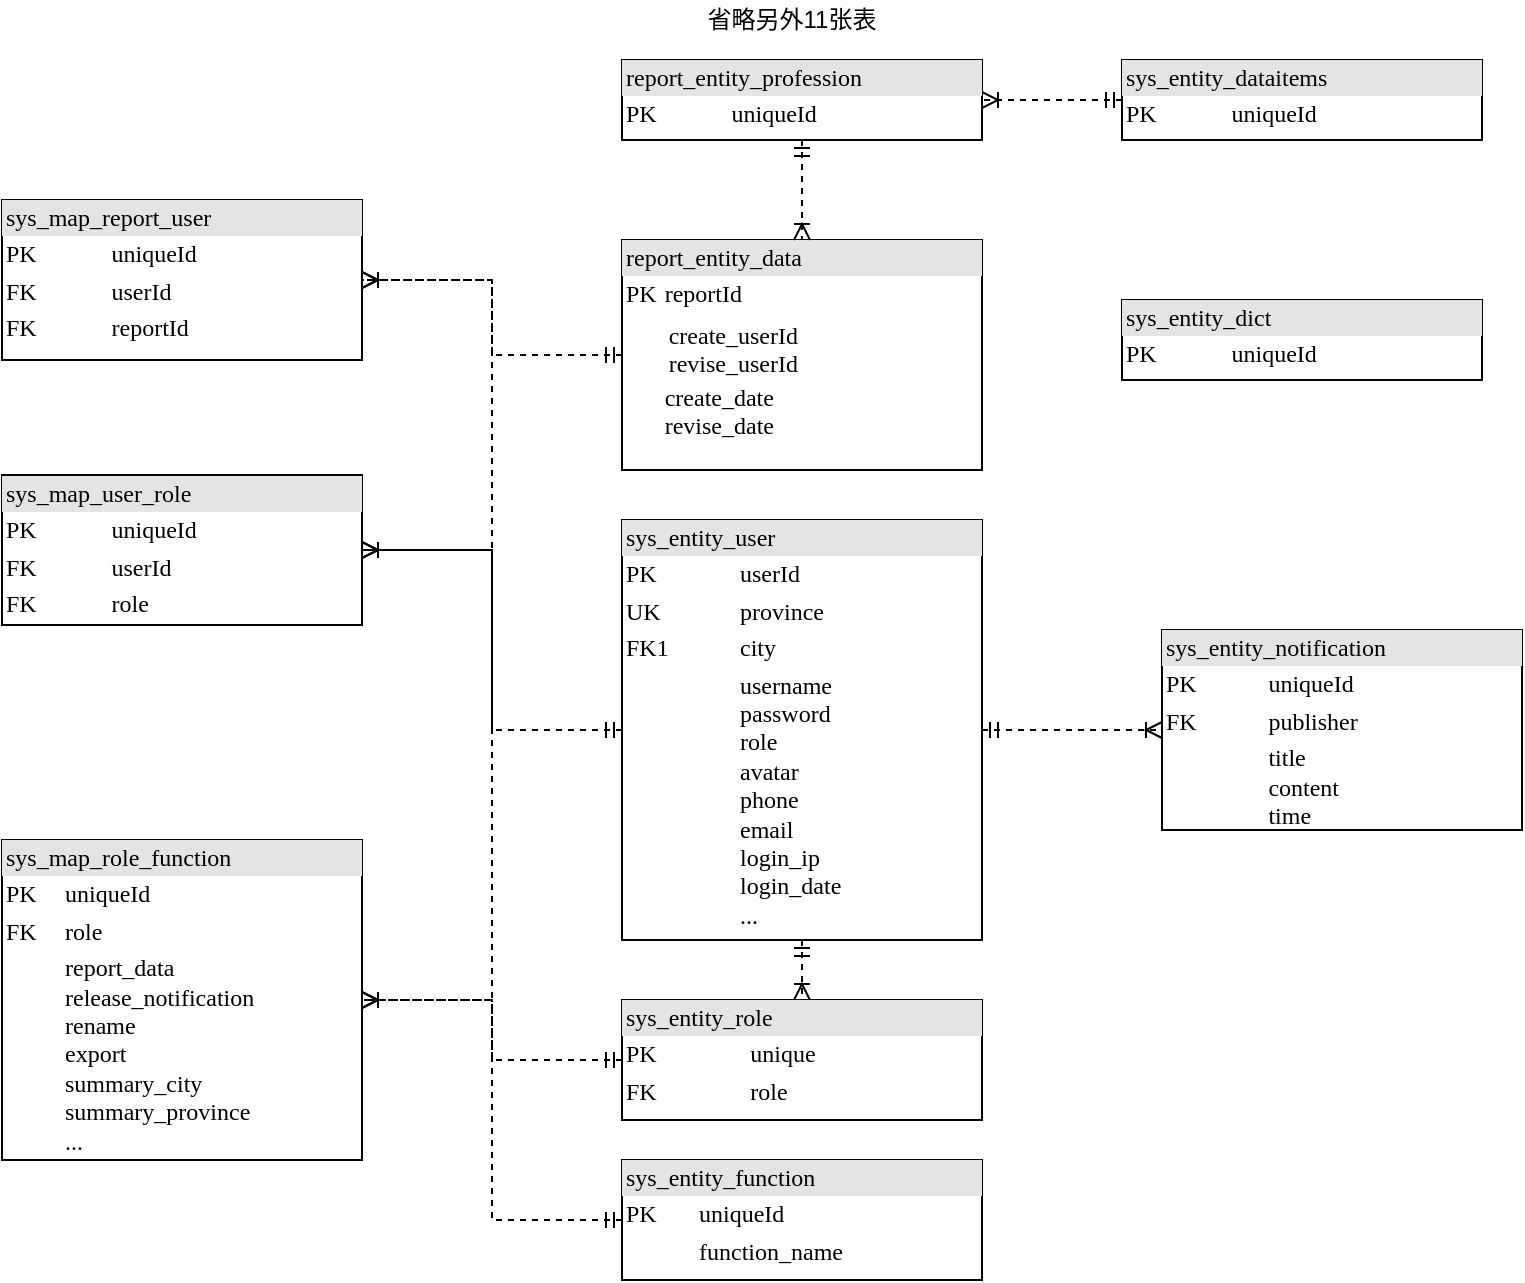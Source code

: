 <mxfile version="13.7.9" type="device"><diagram name="Page-1" id="2ca16b54-16f6-2749-3443-fa8db7711227"><mxGraphModel dx="1577" dy="1162" grid="0" gridSize="10" guides="1" tooltips="1" connect="1" arrows="1" fold="1" page="1" pageScale="1" pageWidth="1100" pageHeight="850" background="#ffffff" math="0" shadow="0"><root><mxCell id="0"/><mxCell id="1" parent="0"/><mxCell id="2ed32ef02a7f4228-17" style="edgeStyle=orthogonalEdgeStyle;html=1;labelBackgroundColor=none;startArrow=ERmandOne;endArrow=ERoneToMany;fontFamily=Verdana;fontSize=12;align=left;dashed=1;" parent="1" source="2ed32ef02a7f4228-8" target="67UUgz_txt7vEMECumbO-1" edge="1"><mxGeometry relative="1" as="geometry"><mxPoint x="550" y="680" as="targetPoint"/></mxGeometry></mxCell><mxCell id="67UUgz_txt7vEMECumbO-5" style="edgeStyle=orthogonalEdgeStyle;rounded=0;orthogonalLoop=1;jettySize=auto;html=1;exitX=0;exitY=0.5;exitDx=0;exitDy=0;startArrow=ERmandOne;startFill=0;endArrow=ERoneToMany;endFill=0;dashed=1;" edge="1" parent="1" source="2ed32ef02a7f4228-8" target="67UUgz_txt7vEMECumbO-3"><mxGeometry relative="1" as="geometry"/></mxCell><mxCell id="67UUgz_txt7vEMECumbO-28" style="edgeStyle=orthogonalEdgeStyle;rounded=0;orthogonalLoop=1;jettySize=auto;html=1;exitX=0;exitY=0.5;exitDx=0;exitDy=0;entryX=1;entryY=0.5;entryDx=0;entryDy=0;dashed=1;startArrow=ERmandOne;startFill=0;endArrow=ERoneToMany;endFill=0;" edge="1" parent="1" source="2ed32ef02a7f4228-8" target="67UUgz_txt7vEMECumbO-11"><mxGeometry relative="1" as="geometry"/></mxCell><mxCell id="67UUgz_txt7vEMECumbO-31" style="edgeStyle=orthogonalEdgeStyle;rounded=0;orthogonalLoop=1;jettySize=auto;html=1;exitX=1;exitY=0.5;exitDx=0;exitDy=0;dashed=1;startArrow=ERmandOne;startFill=0;endArrow=ERoneToMany;endFill=0;" edge="1" parent="1" source="2ed32ef02a7f4228-8" target="67UUgz_txt7vEMECumbO-15"><mxGeometry relative="1" as="geometry"/></mxCell><mxCell id="2ed32ef02a7f4228-8" value="&lt;div style=&quot;box-sizing: border-box ; width: 100% ; background: #e4e4e4 ; padding: 2px&quot;&gt;sys_entity_user&lt;/div&gt;&lt;table style=&quot;width: 100% ; font-size: 1em&quot; cellpadding=&quot;2&quot; cellspacing=&quot;0&quot;&gt;&lt;tbody&gt;&lt;tr&gt;&lt;td&gt;PK&lt;br&gt;&lt;/td&gt;&lt;td&gt;userId&lt;br&gt;&lt;/td&gt;&lt;/tr&gt;&lt;tr&gt;&lt;td&gt;UK&lt;/td&gt;&lt;td&gt;province&lt;/td&gt;&lt;/tr&gt;&lt;tr&gt;&lt;td&gt;FK1&lt;/td&gt;&lt;td&gt;city&lt;/td&gt;&lt;/tr&gt;&lt;tr&gt;&lt;td&gt;&lt;/td&gt;&lt;td&gt;username&lt;br&gt;password&lt;br&gt;role&lt;br&gt;avatar&lt;br&gt;phone&lt;br&gt;email&lt;br&gt;login_ip&lt;br&gt;login_date&lt;br&gt;...&lt;br&gt;&lt;br&gt;&lt;/td&gt;&lt;/tr&gt;&lt;/tbody&gt;&lt;/table&gt;" style="verticalAlign=top;align=left;overflow=fill;html=1;rounded=0;shadow=0;comic=0;labelBackgroundColor=none;strokeWidth=1;fontFamily=Verdana;fontSize=12" parent="1" vertex="1"><mxGeometry x="460" y="280" width="180" height="210" as="geometry"/></mxCell><mxCell id="67UUgz_txt7vEMECumbO-7" style="edgeStyle=orthogonalEdgeStyle;rounded=0;orthogonalLoop=1;jettySize=auto;html=1;exitX=0;exitY=0.5;exitDx=0;exitDy=0;entryX=1;entryY=0.5;entryDx=0;entryDy=0;dashed=1;startArrow=ERmandOne;startFill=0;endArrow=ERoneToMany;endFill=0;" edge="1" parent="1" source="67UUgz_txt7vEMECumbO-1" target="67UUgz_txt7vEMECumbO-6"><mxGeometry relative="1" as="geometry"/></mxCell><mxCell id="67UUgz_txt7vEMECumbO-27" style="edgeStyle=orthogonalEdgeStyle;rounded=0;orthogonalLoop=1;jettySize=auto;html=1;exitX=0;exitY=0.5;exitDx=0;exitDy=0;entryX=1;entryY=0.5;entryDx=0;entryDy=0;dashed=1;startArrow=ERmandOne;startFill=0;endArrow=ERoneToMany;endFill=0;" edge="1" parent="1" source="67UUgz_txt7vEMECumbO-1" target="67UUgz_txt7vEMECumbO-3"><mxGeometry relative="1" as="geometry"/></mxCell><mxCell id="67UUgz_txt7vEMECumbO-1" value="&lt;div style=&quot;box-sizing: border-box ; width: 100% ; background: #e4e4e4 ; padding: 2px&quot;&gt;sys_entity_role&lt;/div&gt;&lt;table style=&quot;width: 100% ; font-size: 1em&quot; cellpadding=&quot;2&quot; cellspacing=&quot;0&quot;&gt;&lt;tbody&gt;&lt;tr&gt;&lt;td&gt;PK&lt;br&gt;&lt;/td&gt;&lt;td&gt;unique&lt;br&gt;&lt;/td&gt;&lt;/tr&gt;&lt;tr&gt;&lt;td&gt;FK&lt;/td&gt;&lt;td&gt;role&lt;/td&gt;&lt;/tr&gt;&lt;tr&gt;&lt;td&gt;&lt;/td&gt;&lt;td&gt;&lt;/td&gt;&lt;/tr&gt;&lt;/tbody&gt;&lt;/table&gt;" style="verticalAlign=top;align=left;overflow=fill;html=1;rounded=0;shadow=0;comic=0;labelBackgroundColor=none;strokeWidth=1;fontFamily=Verdana;fontSize=12" vertex="1" parent="1"><mxGeometry x="460" y="520" width="180" height="60" as="geometry"/></mxCell><mxCell id="67UUgz_txt7vEMECumbO-8" style="edgeStyle=orthogonalEdgeStyle;rounded=0;orthogonalLoop=1;jettySize=auto;html=1;exitX=0;exitY=0.5;exitDx=0;exitDy=0;dashed=1;startArrow=ERmandOne;startFill=0;endArrow=ERoneToMany;endFill=0;" edge="1" parent="1" source="67UUgz_txt7vEMECumbO-2" target="67UUgz_txt7vEMECumbO-6"><mxGeometry relative="1" as="geometry"/></mxCell><mxCell id="67UUgz_txt7vEMECumbO-2" value="&lt;div style=&quot;box-sizing: border-box ; width: 100% ; background: #e4e4e4 ; padding: 2px&quot;&gt;sys_entity_function&lt;/div&gt;&lt;table style=&quot;width: 100% ; font-size: 1em&quot; cellpadding=&quot;2&quot; cellspacing=&quot;0&quot;&gt;&lt;tbody&gt;&lt;tr&gt;&lt;td&gt;PK&lt;br&gt;&lt;/td&gt;&lt;td&gt;uniqueId&lt;br&gt;&lt;/td&gt;&lt;/tr&gt;&lt;tr&gt;&lt;td&gt;&lt;/td&gt;&lt;td&gt;function_name&lt;/td&gt;&lt;/tr&gt;&lt;/tbody&gt;&lt;/table&gt;" style="verticalAlign=top;align=left;overflow=fill;html=1;rounded=0;shadow=0;comic=0;labelBackgroundColor=none;strokeWidth=1;fontFamily=Verdana;fontSize=12" vertex="1" parent="1"><mxGeometry x="460" y="600" width="180" height="60" as="geometry"/></mxCell><mxCell id="67UUgz_txt7vEMECumbO-3" value="&lt;div style=&quot;box-sizing: border-box ; width: 100% ; background: #e4e4e4 ; padding: 2px&quot;&gt;sys_map_user_role&lt;/div&gt;&lt;table style=&quot;width: 100% ; font-size: 1em&quot; cellpadding=&quot;2&quot; cellspacing=&quot;0&quot;&gt;&lt;tbody&gt;&lt;tr&gt;&lt;td&gt;PK&lt;br&gt;&lt;/td&gt;&lt;td&gt;uniqueId&lt;br&gt;&lt;/td&gt;&lt;/tr&gt;&lt;tr&gt;&lt;td&gt;FK&lt;/td&gt;&lt;td&gt;userId&lt;/td&gt;&lt;/tr&gt;&lt;tr&gt;&lt;td&gt;FK&lt;/td&gt;&lt;td&gt;role&lt;/td&gt;&lt;/tr&gt;&lt;/tbody&gt;&lt;/table&gt;" style="verticalAlign=top;align=left;overflow=fill;html=1;rounded=0;shadow=0;comic=0;labelBackgroundColor=none;strokeWidth=1;fontFamily=Verdana;fontSize=12" vertex="1" parent="1"><mxGeometry x="150" y="257.5" width="180" height="75" as="geometry"/></mxCell><mxCell id="67UUgz_txt7vEMECumbO-6" value="&lt;div style=&quot;box-sizing: border-box ; width: 100% ; background: #e4e4e4 ; padding: 2px&quot;&gt;sys_map_role_function&lt;/div&gt;&lt;table style=&quot;width: 100% ; font-size: 1em&quot; cellpadding=&quot;2&quot; cellspacing=&quot;0&quot;&gt;&lt;tbody&gt;&lt;tr&gt;&lt;td&gt;PK&lt;br&gt;&lt;/td&gt;&lt;td&gt;uniqueId&lt;br&gt;&lt;/td&gt;&lt;/tr&gt;&lt;tr&gt;&lt;td&gt;FK&lt;/td&gt;&lt;td&gt;role&lt;/td&gt;&lt;/tr&gt;&lt;tr&gt;&lt;td&gt;&lt;br&gt;&lt;/td&gt;&lt;td&gt;report_data&lt;br&gt;release_notification&lt;br&gt;rename&lt;br&gt;export&lt;br&gt;summary_city&lt;br&gt;summary_province&lt;br&gt;...&lt;br&gt;&lt;/td&gt;&lt;/tr&gt;&lt;tr&gt;&lt;td&gt;&lt;/td&gt;&lt;td&gt;&lt;br&gt;&lt;/td&gt;&lt;/tr&gt;&lt;/tbody&gt;&lt;/table&gt;" style="verticalAlign=top;align=left;overflow=fill;html=1;rounded=0;shadow=0;comic=0;labelBackgroundColor=none;strokeWidth=1;fontFamily=Verdana;fontSize=12" vertex="1" parent="1"><mxGeometry x="150" y="440" width="180" height="160" as="geometry"/></mxCell><mxCell id="67UUgz_txt7vEMECumbO-9" value="&lt;div style=&quot;box-sizing: border-box ; width: 100% ; background: #e4e4e4 ; padding: 2px&quot;&gt;sys_entity_dict&lt;/div&gt;&lt;table style=&quot;width: 100% ; font-size: 1em&quot; cellpadding=&quot;2&quot; cellspacing=&quot;0&quot;&gt;&lt;tbody&gt;&lt;tr&gt;&lt;td&gt;PK&lt;br&gt;&lt;/td&gt;&lt;td&gt;uniqueId&lt;br&gt;&lt;/td&gt;&lt;/tr&gt;&lt;tr&gt;&lt;td&gt;&lt;/td&gt;&lt;td&gt;&lt;br&gt;&lt;/td&gt;&lt;/tr&gt;&lt;/tbody&gt;&lt;/table&gt;" style="verticalAlign=top;align=left;overflow=fill;html=1;rounded=0;shadow=0;comic=0;labelBackgroundColor=none;strokeWidth=1;fontFamily=Verdana;fontSize=12" vertex="1" parent="1"><mxGeometry x="710" y="170" width="180" height="40" as="geometry"/></mxCell><mxCell id="67UUgz_txt7vEMECumbO-12" style="edgeStyle=orthogonalEdgeStyle;rounded=0;orthogonalLoop=1;jettySize=auto;html=1;exitX=0;exitY=0.5;exitDx=0;exitDy=0;dashed=1;startArrow=ERmandOne;startFill=0;endArrow=ERoneToMany;endFill=0;entryX=1;entryY=0.5;entryDx=0;entryDy=0;" edge="1" parent="1" source="67UUgz_txt7vEMECumbO-10" target="67UUgz_txt7vEMECumbO-11"><mxGeometry relative="1" as="geometry"/></mxCell><mxCell id="67UUgz_txt7vEMECumbO-10" value="&lt;div style=&quot;box-sizing: border-box ; width: 100% ; background: #e4e4e4 ; padding: 2px&quot;&gt;report_entity_data&lt;/div&gt;&lt;table style=&quot;width: 100% ; font-size: 1em&quot; cellpadding=&quot;2&quot; cellspacing=&quot;0&quot;&gt;&lt;tbody&gt;&lt;tr&gt;&lt;td&gt;PK&lt;br&gt;&lt;/td&gt;&lt;td&gt;reportId&lt;br&gt;&lt;/td&gt;&lt;/tr&gt;&lt;tr&gt;&lt;td&gt;&lt;br&gt;&lt;/td&gt;&lt;td&gt;&lt;table cellpadding=&quot;2&quot; cellspacing=&quot;0&quot; style=&quot;font-size: 1em ; width: 180px&quot;&gt;&lt;tbody&gt;&lt;tr&gt;&lt;td&gt;create_userId&lt;br&gt;revise_userId&lt;br&gt;&lt;/td&gt;&lt;/tr&gt;&lt;/tbody&gt;&lt;/table&gt;create_date&lt;br&gt;revise_date&lt;/td&gt;&lt;/tr&gt;&lt;/tbody&gt;&lt;/table&gt;" style="verticalAlign=top;align=left;overflow=fill;html=1;rounded=0;shadow=0;comic=0;labelBackgroundColor=none;strokeWidth=1;fontFamily=Verdana;fontSize=12" vertex="1" parent="1"><mxGeometry x="460" y="140" width="180" height="115" as="geometry"/></mxCell><mxCell id="67UUgz_txt7vEMECumbO-11" value="&lt;div style=&quot;box-sizing: border-box ; width: 100% ; background: #e4e4e4 ; padding: 2px&quot;&gt;sys_map_report_user&lt;/div&gt;&lt;table style=&quot;width: 100% ; font-size: 1em&quot; cellpadding=&quot;2&quot; cellspacing=&quot;0&quot;&gt;&lt;tbody&gt;&lt;tr&gt;&lt;td&gt;PK&lt;br&gt;&lt;/td&gt;&lt;td&gt;uniqueId&lt;br&gt;&lt;/td&gt;&lt;/tr&gt;&lt;tr&gt;&lt;td&gt;FK&lt;/td&gt;&lt;td&gt;userId&lt;/td&gt;&lt;/tr&gt;&lt;tr&gt;&lt;td&gt;FK&lt;/td&gt;&lt;td&gt;reportId&lt;/td&gt;&lt;/tr&gt;&lt;/tbody&gt;&lt;/table&gt;" style="verticalAlign=top;align=left;overflow=fill;html=1;rounded=0;shadow=0;comic=0;labelBackgroundColor=none;strokeWidth=1;fontFamily=Verdana;fontSize=12" vertex="1" parent="1"><mxGeometry x="150" y="120" width="180" height="80" as="geometry"/></mxCell><mxCell id="67UUgz_txt7vEMECumbO-15" value="&lt;div style=&quot;box-sizing: border-box ; width: 100% ; background: #e4e4e4 ; padding: 2px&quot;&gt;sys_entity_notification&lt;/div&gt;&lt;table style=&quot;width: 100% ; font-size: 1em&quot; cellpadding=&quot;2&quot; cellspacing=&quot;0&quot;&gt;&lt;tbody&gt;&lt;tr&gt;&lt;td&gt;PK&lt;br&gt;&lt;/td&gt;&lt;td&gt;uniqueId&lt;br&gt;&lt;/td&gt;&lt;/tr&gt;&lt;tr&gt;&lt;td&gt;FK&lt;/td&gt;&lt;td&gt;publisher&lt;br&gt;&lt;/td&gt;&lt;/tr&gt;&lt;tr&gt;&lt;td&gt;&lt;br&gt;&lt;/td&gt;&lt;td&gt;title&lt;br&gt;content&lt;br&gt;time&lt;br&gt;&lt;br&gt;&lt;/td&gt;&lt;/tr&gt;&lt;tr&gt;&lt;td&gt;&lt;br&gt;&lt;/td&gt;&lt;td&gt;&lt;br&gt;&lt;/td&gt;&lt;/tr&gt;&lt;tr&gt;&lt;td&gt;&lt;/td&gt;&lt;td&gt;&lt;br&gt;&lt;/td&gt;&lt;/tr&gt;&lt;/tbody&gt;&lt;/table&gt;" style="verticalAlign=top;align=left;overflow=fill;html=1;rounded=0;shadow=0;comic=0;labelBackgroundColor=none;strokeWidth=1;fontFamily=Verdana;fontSize=12" vertex="1" parent="1"><mxGeometry x="730" y="335" width="180" height="100" as="geometry"/></mxCell><mxCell id="67UUgz_txt7vEMECumbO-23" style="edgeStyle=orthogonalEdgeStyle;rounded=0;orthogonalLoop=1;jettySize=auto;html=1;exitX=0;exitY=0.5;exitDx=0;exitDy=0;entryX=1;entryY=0.5;entryDx=0;entryDy=0;dashed=1;startArrow=ERmandOne;startFill=0;endArrow=ERoneToMany;endFill=0;" edge="1" parent="1" source="67UUgz_txt7vEMECumbO-16" target="67UUgz_txt7vEMECumbO-17"><mxGeometry relative="1" as="geometry"/></mxCell><mxCell id="67UUgz_txt7vEMECumbO-16" value="&lt;div style=&quot;box-sizing: border-box ; width: 100% ; background: #e4e4e4 ; padding: 2px&quot;&gt;sys_entity_dataitems&lt;/div&gt;&lt;table style=&quot;width: 100% ; font-size: 1em&quot; cellpadding=&quot;2&quot; cellspacing=&quot;0&quot;&gt;&lt;tbody&gt;&lt;tr&gt;&lt;td&gt;PK&lt;br&gt;&lt;/td&gt;&lt;td&gt;uniqueId&lt;br&gt;&lt;/td&gt;&lt;/tr&gt;&lt;tr&gt;&lt;td&gt;&lt;/td&gt;&lt;td&gt;&lt;br&gt;&lt;/td&gt;&lt;/tr&gt;&lt;/tbody&gt;&lt;/table&gt;" style="verticalAlign=top;align=left;overflow=fill;html=1;rounded=0;shadow=0;comic=0;labelBackgroundColor=none;strokeWidth=1;fontFamily=Verdana;fontSize=12" vertex="1" parent="1"><mxGeometry x="710" y="50" width="180" height="40" as="geometry"/></mxCell><mxCell id="67UUgz_txt7vEMECumbO-20" value="" style="group" vertex="1" connectable="0" parent="1"><mxGeometry x="460" y="20" width="180" height="70" as="geometry"/></mxCell><mxCell id="67UUgz_txt7vEMECumbO-17" value="&lt;div style=&quot;box-sizing: border-box ; width: 100% ; background: #e4e4e4 ; padding: 2px&quot;&gt;report_entity_profession&lt;/div&gt;&lt;table style=&quot;width: 100% ; font-size: 1em&quot; cellpadding=&quot;2&quot; cellspacing=&quot;0&quot;&gt;&lt;tbody&gt;&lt;tr&gt;&lt;td&gt;PK&lt;br&gt;&lt;/td&gt;&lt;td&gt;uniqueId&lt;br&gt;&lt;/td&gt;&lt;/tr&gt;&lt;tr&gt;&lt;td&gt;&lt;/td&gt;&lt;td&gt;&lt;br&gt;&lt;/td&gt;&lt;/tr&gt;&lt;/tbody&gt;&lt;/table&gt;" style="verticalAlign=top;align=left;overflow=fill;html=1;rounded=0;shadow=0;comic=0;labelBackgroundColor=none;strokeWidth=1;fontFamily=Verdana;fontSize=12" vertex="1" parent="67UUgz_txt7vEMECumbO-20"><mxGeometry y="30" width="180" height="40" as="geometry"/></mxCell><mxCell id="67UUgz_txt7vEMECumbO-19" value="省略另外11张表" style="text;html=1;strokeColor=none;fillColor=none;align=center;verticalAlign=middle;whiteSpace=wrap;rounded=0;" vertex="1" parent="67UUgz_txt7vEMECumbO-20"><mxGeometry x="30" width="110" height="20" as="geometry"/></mxCell><mxCell id="67UUgz_txt7vEMECumbO-21" style="edgeStyle=orthogonalEdgeStyle;rounded=0;orthogonalLoop=1;jettySize=auto;html=1;exitX=0.5;exitY=1;exitDx=0;exitDy=0;entryX=0.5;entryY=0;entryDx=0;entryDy=0;dashed=1;startArrow=ERmandOne;startFill=0;endArrow=ERoneToMany;endFill=0;" edge="1" parent="1" source="67UUgz_txt7vEMECumbO-17" target="67UUgz_txt7vEMECumbO-10"><mxGeometry relative="1" as="geometry"/></mxCell></root></mxGraphModel></diagram></mxfile>